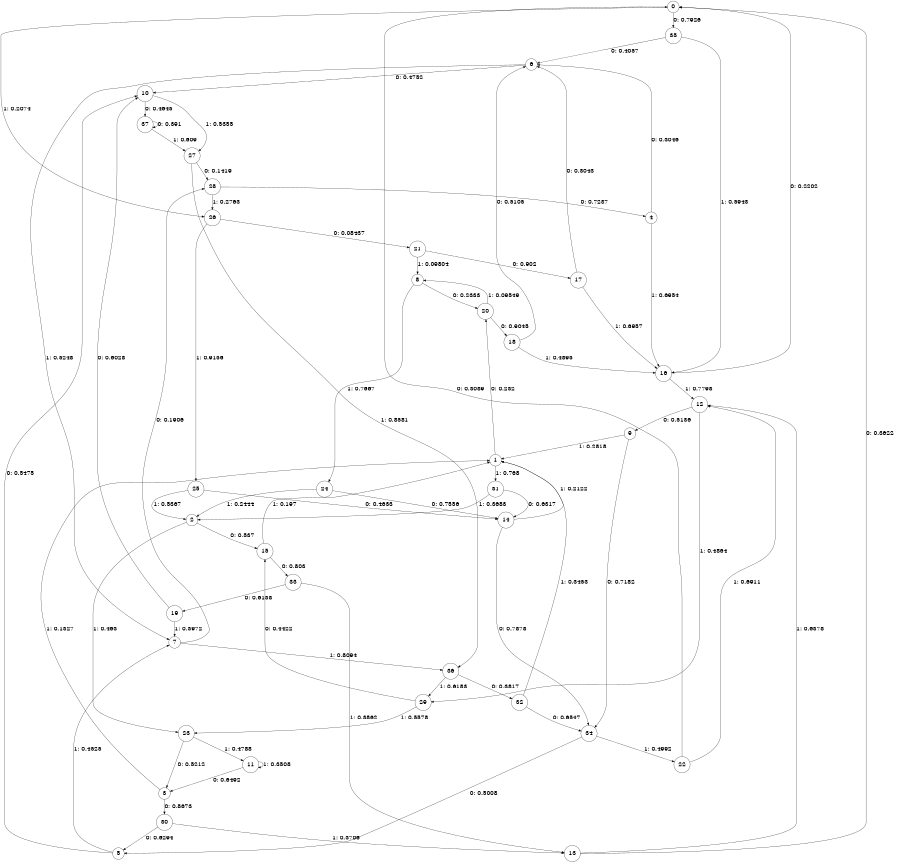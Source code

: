 digraph "ch20faceL7" {
size = "6,8.5";
ratio = "fill";
node [shape = circle];
node [fontsize = 24];
edge [fontsize = 24];
0 -> 35 [label = "0: 0.7926   "];
0 -> 26 [label = "1: 0.2074   "];
1 -> 20 [label = "0: 0.232    "];
1 -> 31 [label = "1: 0.768    "];
2 -> 15 [label = "0: 0.537    "];
2 -> 23 [label = "1: 0.463    "];
3 -> 30 [label = "0: 0.8673   "];
3 -> 1 [label = "1: 0.1327   "];
4 -> 6 [label = "0: 0.3046   "];
4 -> 16 [label = "1: 0.6954   "];
5 -> 10 [label = "0: 0.5475   "];
5 -> 7 [label = "1: 0.4525   "];
6 -> 10 [label = "0: 0.4752   "];
6 -> 7 [label = "1: 0.5248   "];
7 -> 28 [label = "0: 0.1906   "];
7 -> 36 [label = "1: 0.8094   "];
8 -> 20 [label = "0: 0.2333   "];
8 -> 24 [label = "1: 0.7667   "];
9 -> 34 [label = "0: 0.7182   "];
9 -> 1 [label = "1: 0.2818   "];
10 -> 37 [label = "0: 0.4645   "];
10 -> 27 [label = "1: 0.5355   "];
11 -> 3 [label = "0: 0.6492   "];
11 -> 11 [label = "1: 0.3508   "];
12 -> 9 [label = "0: 0.5136   "];
12 -> 29 [label = "1: 0.4864   "];
13 -> 0 [label = "0: 0.3622   "];
13 -> 12 [label = "1: 0.6378   "];
14 -> 34 [label = "0: 0.7878   "];
14 -> 1 [label = "1: 0.2122   "];
15 -> 33 [label = "0: 0.803    "];
15 -> 1 [label = "1: 0.197    "];
16 -> 0 [label = "0: 0.2202   "];
16 -> 12 [label = "1: 0.7798   "];
17 -> 6 [label = "0: 0.3043   "];
17 -> 16 [label = "1: 0.6957   "];
18 -> 6 [label = "0: 0.5105   "];
18 -> 16 [label = "1: 0.4895   "];
19 -> 10 [label = "0: 0.6028   "];
19 -> 7 [label = "1: 0.3972   "];
20 -> 18 [label = "0: 0.9045   "];
20 -> 8 [label = "1: 0.09549  "];
21 -> 17 [label = "0: 0.902    "];
21 -> 8 [label = "1: 0.09804  "];
22 -> 0 [label = "0: 0.3089   "];
22 -> 12 [label = "1: 0.6911   "];
23 -> 3 [label = "0: 0.5212   "];
23 -> 11 [label = "1: 0.4788   "];
24 -> 14 [label = "0: 0.7556   "];
24 -> 2 [label = "1: 0.2444   "];
25 -> 14 [label = "0: 0.4633   "];
25 -> 2 [label = "1: 0.5367   "];
26 -> 21 [label = "0: 0.08437  "];
26 -> 25 [label = "1: 0.9156   "];
27 -> 28 [label = "0: 0.1419   "];
27 -> 36 [label = "1: 0.8581   "];
28 -> 4 [label = "0: 0.7237   "];
28 -> 26 [label = "1: 0.2763   "];
29 -> 15 [label = "0: 0.4422   "];
29 -> 23 [label = "1: 0.5578   "];
30 -> 5 [label = "0: 0.6294   "];
30 -> 13 [label = "1: 0.3706   "];
31 -> 14 [label = "0: 0.6317   "];
31 -> 2 [label = "1: 0.3683   "];
32 -> 34 [label = "0: 0.6547   "];
32 -> 1 [label = "1: 0.3453   "];
33 -> 19 [label = "0: 0.6138   "];
33 -> 13 [label = "1: 0.3862   "];
34 -> 5 [label = "0: 0.5008   "];
34 -> 22 [label = "1: 0.4992   "];
35 -> 6 [label = "0: 0.4057   "];
35 -> 16 [label = "1: 0.5943   "];
36 -> 32 [label = "0: 0.3817   "];
36 -> 29 [label = "1: 0.6183   "];
37 -> 37 [label = "0: 0.391    "];
37 -> 27 [label = "1: 0.609    "];
}